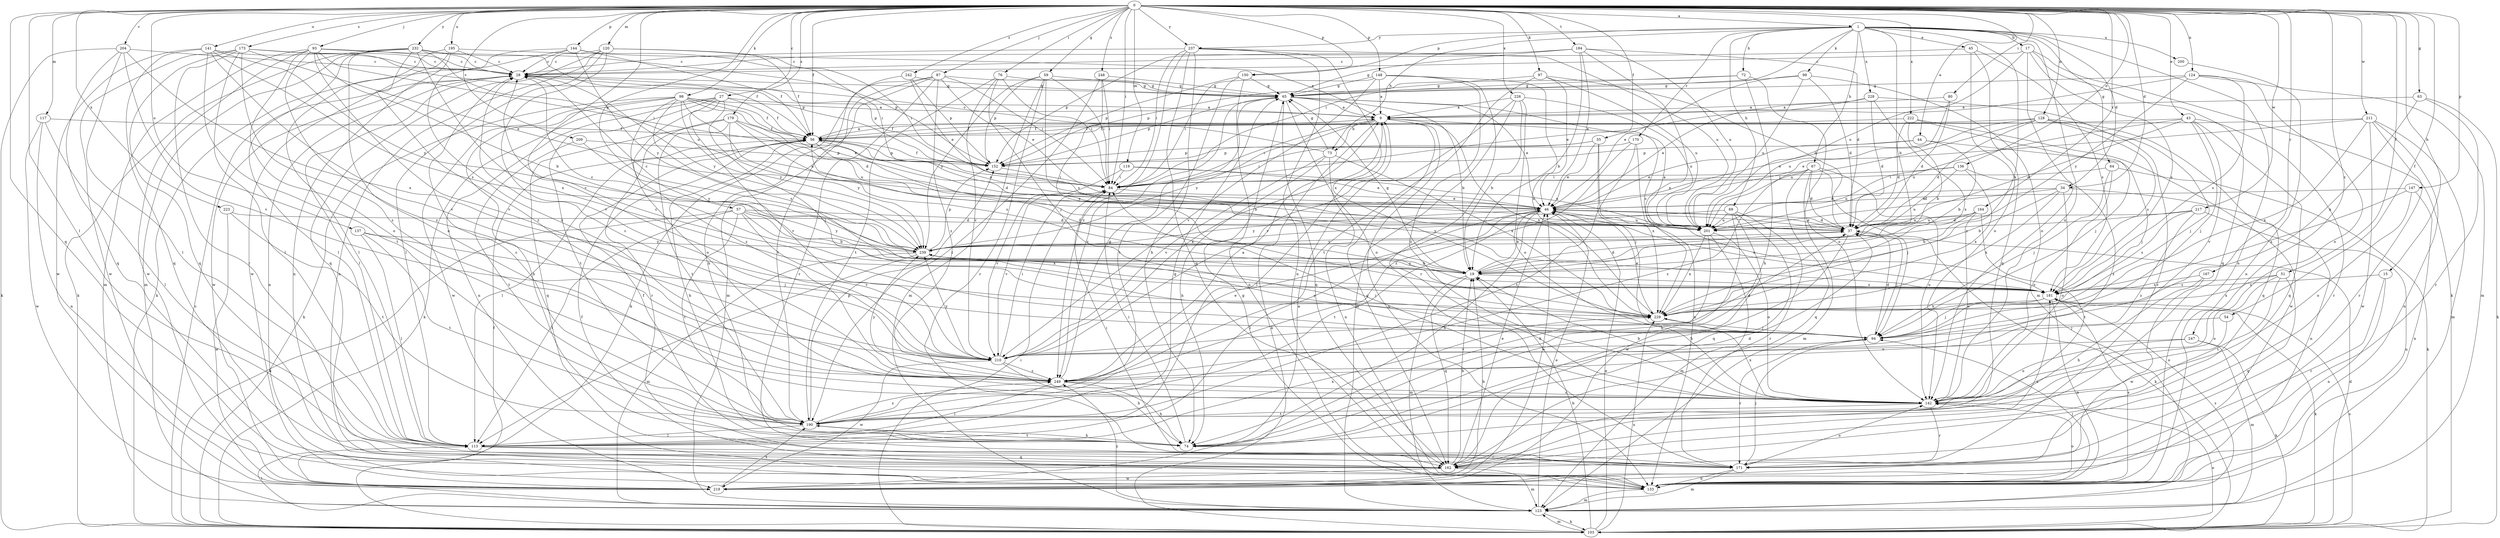 strict digraph  {
0;
1;
9;
15;
17;
19;
27;
28;
34;
37;
43;
44;
45;
46;
51;
54;
55;
56;
57;
59;
63;
64;
65;
67;
69;
72;
73;
74;
76;
80;
84;
87;
93;
94;
97;
98;
99;
103;
113;
117;
119;
120;
123;
124;
128;
133;
136;
137;
141;
142;
144;
147;
148;
150;
152;
162;
164;
167;
170;
171;
173;
179;
181;
184;
190;
195;
200;
201;
204;
209;
210;
211;
217;
219;
222;
223;
226;
228;
229;
232;
237;
239;
242;
247;
248;
249;
0 -> 1  [label=a];
0 -> 15  [label=b];
0 -> 27  [label=c];
0 -> 34  [label=d];
0 -> 43  [label=e];
0 -> 44  [label=e];
0 -> 51  [label=f];
0 -> 54  [label=f];
0 -> 55  [label=f];
0 -> 56  [label=f];
0 -> 57  [label=g];
0 -> 59  [label=g];
0 -> 63  [label=g];
0 -> 76  [label=i];
0 -> 80  [label=i];
0 -> 84  [label=i];
0 -> 87  [label=j];
0 -> 93  [label=j];
0 -> 97  [label=k];
0 -> 98  [label=k];
0 -> 113  [label=l];
0 -> 117  [label=m];
0 -> 119  [label=m];
0 -> 120  [label=m];
0 -> 124  [label=n];
0 -> 128  [label=n];
0 -> 136  [label=o];
0 -> 137  [label=o];
0 -> 141  [label=o];
0 -> 144  [label=p];
0 -> 147  [label=p];
0 -> 148  [label=p];
0 -> 150  [label=p];
0 -> 162  [label=q];
0 -> 164  [label=r];
0 -> 167  [label=r];
0 -> 173  [label=s];
0 -> 179  [label=s];
0 -> 184  [label=t];
0 -> 195  [label=u];
0 -> 204  [label=v];
0 -> 209  [label=v];
0 -> 210  [label=v];
0 -> 211  [label=w];
0 -> 217  [label=w];
0 -> 222  [label=x];
0 -> 223  [label=x];
0 -> 226  [label=x];
0 -> 232  [label=y];
0 -> 237  [label=y];
0 -> 242  [label=z];
0 -> 247  [label=z];
0 -> 248  [label=z];
1 -> 17  [label=b];
1 -> 19  [label=b];
1 -> 34  [label=d];
1 -> 45  [label=e];
1 -> 64  [label=g];
1 -> 67  [label=h];
1 -> 69  [label=h];
1 -> 72  [label=h];
1 -> 73  [label=h];
1 -> 84  [label=i];
1 -> 99  [label=k];
1 -> 133  [label=n];
1 -> 142  [label=o];
1 -> 150  [label=p];
1 -> 170  [label=r];
1 -> 200  [label=u];
1 -> 228  [label=x];
1 -> 229  [label=x];
1 -> 237  [label=y];
9 -> 56  [label=f];
9 -> 73  [label=h];
9 -> 84  [label=i];
9 -> 103  [label=k];
9 -> 113  [label=l];
9 -> 133  [label=n];
9 -> 162  [label=q];
9 -> 229  [label=x];
9 -> 239  [label=y];
15 -> 133  [label=n];
15 -> 171  [label=r];
15 -> 181  [label=s];
17 -> 28  [label=c];
17 -> 103  [label=k];
17 -> 142  [label=o];
17 -> 162  [label=q];
17 -> 181  [label=s];
17 -> 201  [label=u];
19 -> 28  [label=c];
19 -> 37  [label=d];
19 -> 46  [label=e];
19 -> 65  [label=g];
19 -> 123  [label=m];
19 -> 162  [label=q];
19 -> 181  [label=s];
19 -> 239  [label=y];
27 -> 9  [label=a];
27 -> 56  [label=f];
27 -> 94  [label=j];
27 -> 103  [label=k];
27 -> 133  [label=n];
27 -> 142  [label=o];
27 -> 190  [label=t];
27 -> 210  [label=v];
28 -> 65  [label=g];
28 -> 113  [label=l];
28 -> 133  [label=n];
28 -> 152  [label=p];
28 -> 219  [label=w];
28 -> 239  [label=y];
34 -> 19  [label=b];
34 -> 46  [label=e];
34 -> 133  [label=n];
34 -> 142  [label=o];
34 -> 201  [label=u];
34 -> 229  [label=x];
37 -> 46  [label=e];
37 -> 74  [label=h];
37 -> 94  [label=j];
37 -> 103  [label=k];
37 -> 239  [label=y];
43 -> 37  [label=d];
43 -> 56  [label=f];
43 -> 94  [label=j];
43 -> 162  [label=q];
43 -> 171  [label=r];
43 -> 201  [label=u];
43 -> 210  [label=v];
44 -> 19  [label=b];
44 -> 46  [label=e];
44 -> 94  [label=j];
44 -> 152  [label=p];
45 -> 28  [label=c];
45 -> 142  [label=o];
45 -> 162  [label=q];
45 -> 181  [label=s];
46 -> 37  [label=d];
46 -> 74  [label=h];
46 -> 113  [label=l];
46 -> 181  [label=s];
46 -> 190  [label=t];
46 -> 201  [label=u];
46 -> 239  [label=y];
51 -> 142  [label=o];
51 -> 162  [label=q];
51 -> 181  [label=s];
51 -> 190  [label=t];
51 -> 229  [label=x];
54 -> 94  [label=j];
54 -> 142  [label=o];
55 -> 46  [label=e];
55 -> 84  [label=i];
55 -> 94  [label=j];
55 -> 152  [label=p];
55 -> 229  [label=x];
56 -> 9  [label=a];
56 -> 19  [label=b];
56 -> 37  [label=d];
56 -> 46  [label=e];
56 -> 74  [label=h];
56 -> 113  [label=l];
56 -> 152  [label=p];
57 -> 19  [label=b];
57 -> 37  [label=d];
57 -> 103  [label=k];
57 -> 113  [label=l];
57 -> 190  [label=t];
57 -> 210  [label=v];
57 -> 229  [label=x];
57 -> 239  [label=y];
59 -> 65  [label=g];
59 -> 84  [label=i];
59 -> 123  [label=m];
59 -> 152  [label=p];
59 -> 171  [label=r];
59 -> 181  [label=s];
59 -> 239  [label=y];
63 -> 9  [label=a];
63 -> 103  [label=k];
63 -> 171  [label=r];
63 -> 229  [label=x];
64 -> 84  [label=i];
64 -> 94  [label=j];
64 -> 103  [label=k];
64 -> 142  [label=o];
65 -> 9  [label=a];
65 -> 19  [label=b];
65 -> 46  [label=e];
65 -> 142  [label=o];
65 -> 152  [label=p];
65 -> 162  [label=q];
65 -> 181  [label=s];
65 -> 249  [label=z];
67 -> 37  [label=d];
67 -> 84  [label=i];
67 -> 94  [label=j];
67 -> 123  [label=m];
67 -> 142  [label=o];
67 -> 162  [label=q];
67 -> 249  [label=z];
69 -> 74  [label=h];
69 -> 162  [label=q];
69 -> 171  [label=r];
69 -> 201  [label=u];
69 -> 219  [label=w];
69 -> 239  [label=y];
72 -> 65  [label=g];
72 -> 74  [label=h];
72 -> 142  [label=o];
72 -> 152  [label=p];
73 -> 28  [label=c];
73 -> 65  [label=g];
73 -> 74  [label=h];
73 -> 133  [label=n];
73 -> 210  [label=v];
73 -> 229  [label=x];
74 -> 37  [label=d];
74 -> 56  [label=f];
74 -> 84  [label=i];
74 -> 190  [label=t];
76 -> 65  [label=g];
76 -> 84  [label=i];
76 -> 94  [label=j];
76 -> 190  [label=t];
76 -> 210  [label=v];
80 -> 9  [label=a];
80 -> 37  [label=d];
80 -> 201  [label=u];
84 -> 46  [label=e];
84 -> 210  [label=v];
87 -> 46  [label=e];
87 -> 65  [label=g];
87 -> 84  [label=i];
87 -> 103  [label=k];
87 -> 123  [label=m];
87 -> 171  [label=r];
87 -> 190  [label=t];
87 -> 249  [label=z];
93 -> 19  [label=b];
93 -> 28  [label=c];
93 -> 56  [label=f];
93 -> 84  [label=i];
93 -> 123  [label=m];
93 -> 142  [label=o];
93 -> 210  [label=v];
93 -> 219  [label=w];
93 -> 249  [label=z];
94 -> 28  [label=c];
94 -> 37  [label=d];
94 -> 171  [label=r];
94 -> 210  [label=v];
94 -> 239  [label=y];
97 -> 37  [label=d];
97 -> 46  [label=e];
97 -> 65  [label=g];
97 -> 190  [label=t];
97 -> 201  [label=u];
98 -> 9  [label=a];
98 -> 37  [label=d];
98 -> 46  [label=e];
98 -> 56  [label=f];
98 -> 74  [label=h];
98 -> 103  [label=k];
98 -> 181  [label=s];
98 -> 201  [label=u];
98 -> 219  [label=w];
98 -> 239  [label=y];
98 -> 249  [label=z];
99 -> 37  [label=d];
99 -> 46  [label=e];
99 -> 65  [label=g];
99 -> 123  [label=m];
99 -> 201  [label=u];
103 -> 19  [label=b];
103 -> 28  [label=c];
103 -> 37  [label=d];
103 -> 46  [label=e];
103 -> 84  [label=i];
103 -> 123  [label=m];
103 -> 142  [label=o];
103 -> 181  [label=s];
103 -> 229  [label=x];
113 -> 65  [label=g];
113 -> 162  [label=q];
113 -> 171  [label=r];
113 -> 229  [label=x];
117 -> 56  [label=f];
117 -> 113  [label=l];
117 -> 133  [label=n];
117 -> 219  [label=w];
119 -> 46  [label=e];
119 -> 84  [label=i];
119 -> 201  [label=u];
119 -> 210  [label=v];
120 -> 28  [label=c];
120 -> 56  [label=f];
120 -> 84  [label=i];
120 -> 113  [label=l];
120 -> 133  [label=n];
120 -> 162  [label=q];
120 -> 210  [label=v];
123 -> 46  [label=e];
123 -> 56  [label=f];
123 -> 103  [label=k];
123 -> 113  [label=l];
123 -> 181  [label=s];
123 -> 249  [label=z];
124 -> 65  [label=g];
124 -> 84  [label=i];
124 -> 123  [label=m];
124 -> 142  [label=o];
124 -> 181  [label=s];
124 -> 239  [label=y];
128 -> 37  [label=d];
128 -> 46  [label=e];
128 -> 56  [label=f];
128 -> 94  [label=j];
128 -> 162  [label=q];
128 -> 181  [label=s];
128 -> 201  [label=u];
133 -> 56  [label=f];
133 -> 65  [label=g];
133 -> 94  [label=j];
133 -> 123  [label=m];
133 -> 142  [label=o];
133 -> 181  [label=s];
136 -> 37  [label=d];
136 -> 84  [label=i];
136 -> 201  [label=u];
136 -> 229  [label=x];
136 -> 249  [label=z];
137 -> 94  [label=j];
137 -> 113  [label=l];
137 -> 190  [label=t];
137 -> 239  [label=y];
141 -> 28  [label=c];
141 -> 162  [label=q];
141 -> 181  [label=s];
141 -> 190  [label=t];
141 -> 210  [label=v];
141 -> 219  [label=w];
141 -> 239  [label=y];
142 -> 19  [label=b];
142 -> 84  [label=i];
142 -> 171  [label=r];
142 -> 190  [label=t];
142 -> 229  [label=x];
144 -> 9  [label=a];
144 -> 28  [label=c];
144 -> 56  [label=f];
144 -> 103  [label=k];
144 -> 239  [label=y];
144 -> 249  [label=z];
147 -> 46  [label=e];
147 -> 133  [label=n];
147 -> 142  [label=o];
147 -> 181  [label=s];
148 -> 9  [label=a];
148 -> 65  [label=g];
148 -> 84  [label=i];
148 -> 142  [label=o];
148 -> 171  [label=r];
148 -> 210  [label=v];
148 -> 229  [label=x];
150 -> 65  [label=g];
150 -> 133  [label=n];
150 -> 152  [label=p];
150 -> 190  [label=t];
152 -> 56  [label=f];
152 -> 84  [label=i];
162 -> 19  [label=b];
162 -> 46  [label=e];
162 -> 123  [label=m];
162 -> 181  [label=s];
162 -> 219  [label=w];
164 -> 19  [label=b];
164 -> 37  [label=d];
164 -> 142  [label=o];
164 -> 190  [label=t];
164 -> 201  [label=u];
167 -> 74  [label=h];
167 -> 181  [label=s];
167 -> 219  [label=w];
170 -> 133  [label=n];
170 -> 152  [label=p];
170 -> 190  [label=t];
170 -> 249  [label=z];
171 -> 84  [label=i];
171 -> 94  [label=j];
171 -> 123  [label=m];
171 -> 133  [label=n];
171 -> 142  [label=o];
173 -> 28  [label=c];
173 -> 46  [label=e];
173 -> 113  [label=l];
173 -> 152  [label=p];
173 -> 162  [label=q];
173 -> 171  [label=r];
173 -> 219  [label=w];
173 -> 249  [label=z];
179 -> 56  [label=f];
179 -> 162  [label=q];
179 -> 171  [label=r];
179 -> 181  [label=s];
179 -> 190  [label=t];
179 -> 201  [label=u];
179 -> 239  [label=y];
181 -> 56  [label=f];
181 -> 94  [label=j];
181 -> 103  [label=k];
181 -> 133  [label=n];
181 -> 229  [label=x];
184 -> 19  [label=b];
184 -> 28  [label=c];
184 -> 37  [label=d];
184 -> 46  [label=e];
184 -> 65  [label=g];
184 -> 152  [label=p];
184 -> 201  [label=u];
184 -> 229  [label=x];
190 -> 28  [label=c];
190 -> 74  [label=h];
190 -> 113  [label=l];
190 -> 152  [label=p];
190 -> 249  [label=z];
195 -> 28  [label=c];
195 -> 84  [label=i];
195 -> 113  [label=l];
195 -> 133  [label=n];
195 -> 219  [label=w];
200 -> 133  [label=n];
201 -> 9  [label=a];
201 -> 74  [label=h];
201 -> 123  [label=m];
201 -> 142  [label=o];
201 -> 229  [label=x];
204 -> 28  [label=c];
204 -> 103  [label=k];
204 -> 113  [label=l];
204 -> 162  [label=q];
204 -> 210  [label=v];
204 -> 229  [label=x];
209 -> 152  [label=p];
209 -> 190  [label=t];
209 -> 239  [label=y];
210 -> 9  [label=a];
210 -> 37  [label=d];
210 -> 74  [label=h];
210 -> 84  [label=i];
210 -> 219  [label=w];
210 -> 239  [label=y];
210 -> 249  [label=z];
211 -> 46  [label=e];
211 -> 56  [label=f];
211 -> 123  [label=m];
211 -> 133  [label=n];
211 -> 171  [label=r];
211 -> 219  [label=w];
211 -> 229  [label=x];
217 -> 133  [label=n];
217 -> 181  [label=s];
217 -> 201  [label=u];
217 -> 239  [label=y];
217 -> 249  [label=z];
219 -> 9  [label=a];
219 -> 19  [label=b];
219 -> 46  [label=e];
219 -> 190  [label=t];
222 -> 19  [label=b];
222 -> 37  [label=d];
222 -> 56  [label=f];
222 -> 94  [label=j];
222 -> 219  [label=w];
223 -> 37  [label=d];
223 -> 190  [label=t];
223 -> 219  [label=w];
226 -> 9  [label=a];
226 -> 19  [label=b];
226 -> 123  [label=m];
226 -> 142  [label=o];
226 -> 201  [label=u];
226 -> 210  [label=v];
228 -> 9  [label=a];
228 -> 37  [label=d];
228 -> 46  [label=e];
228 -> 171  [label=r];
228 -> 229  [label=x];
229 -> 46  [label=e];
229 -> 94  [label=j];
232 -> 28  [label=c];
232 -> 103  [label=k];
232 -> 113  [label=l];
232 -> 123  [label=m];
232 -> 142  [label=o];
232 -> 152  [label=p];
232 -> 201  [label=u];
232 -> 229  [label=x];
232 -> 249  [label=z];
237 -> 28  [label=c];
237 -> 74  [label=h];
237 -> 84  [label=i];
237 -> 133  [label=n];
237 -> 162  [label=q];
237 -> 201  [label=u];
237 -> 229  [label=x];
237 -> 249  [label=z];
239 -> 19  [label=b];
239 -> 28  [label=c];
239 -> 113  [label=l];
239 -> 123  [label=m];
239 -> 152  [label=p];
242 -> 46  [label=e];
242 -> 65  [label=g];
242 -> 74  [label=h];
242 -> 152  [label=p];
247 -> 103  [label=k];
247 -> 123  [label=m];
247 -> 142  [label=o];
247 -> 210  [label=v];
248 -> 65  [label=g];
248 -> 84  [label=i];
248 -> 190  [label=t];
248 -> 229  [label=x];
249 -> 9  [label=a];
249 -> 28  [label=c];
249 -> 46  [label=e];
249 -> 65  [label=g];
249 -> 74  [label=h];
249 -> 113  [label=l];
249 -> 142  [label=o];
249 -> 239  [label=y];
}
